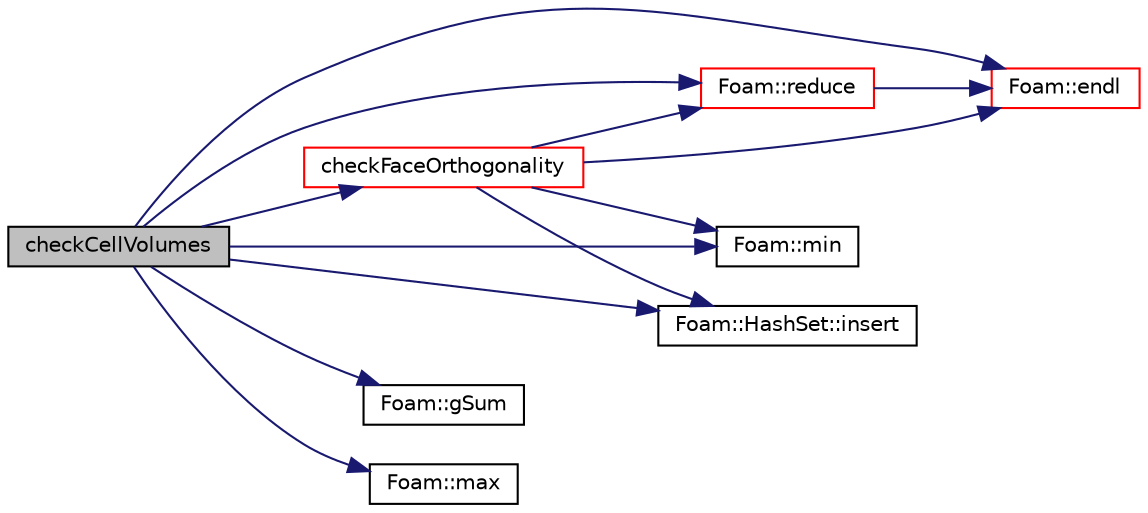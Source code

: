 digraph "checkCellVolumes"
{
  bgcolor="transparent";
  edge [fontname="Helvetica",fontsize="10",labelfontname="Helvetica",labelfontsize="10"];
  node [fontname="Helvetica",fontsize="10",shape=record];
  rankdir="LR";
  Node10501 [label="checkCellVolumes",height=0.2,width=0.4,color="black", fillcolor="grey75", style="filled", fontcolor="black"];
  Node10501 -> Node10502 [color="midnightblue",fontsize="10",style="solid",fontname="Helvetica"];
  Node10502 [label="checkFaceOrthogonality",height=0.2,width=0.4,color="red",URL="$a28685.html#a0178c6dd85f4f59b812cb200aec5c065",tooltip="Check for non-orthogonality. "];
  Node10502 -> Node10503 [color="midnightblue",fontsize="10",style="solid",fontname="Helvetica"];
  Node10503 [label="Foam::endl",height=0.2,width=0.4,color="red",URL="$a21851.html#a2db8fe02a0d3909e9351bb4275b23ce4",tooltip="Add newline and flush stream. "];
  Node10502 -> Node10508 [color="midnightblue",fontsize="10",style="solid",fontname="Helvetica"];
  Node10508 [label="Foam::min",height=0.2,width=0.4,color="black",URL="$a21851.html#a253e112ad2d56d96230ff39ea7f442dc"];
  Node10502 -> Node10510 [color="midnightblue",fontsize="10",style="solid",fontname="Helvetica"];
  Node10510 [label="Foam::HashSet::insert",height=0.2,width=0.4,color="black",URL="$a26829.html#a49f0753d9652681fc3a81f59951a0ad7",tooltip="Insert a new entry. "];
  Node10502 -> Node10511 [color="midnightblue",fontsize="10",style="solid",fontname="Helvetica"];
  Node10511 [label="Foam::reduce",height=0.2,width=0.4,color="red",URL="$a21851.html#a7ffd6af4acc2eb9ba72ee296b5ecda23"];
  Node10511 -> Node10503 [color="midnightblue",fontsize="10",style="solid",fontname="Helvetica"];
  Node10501 -> Node10503 [color="midnightblue",fontsize="10",style="solid",fontname="Helvetica"];
  Node10501 -> Node10829 [color="midnightblue",fontsize="10",style="solid",fontname="Helvetica"];
  Node10829 [label="Foam::gSum",height=0.2,width=0.4,color="black",URL="$a21851.html#a11b1ebb4c53ad062332767d75ca96328"];
  Node10501 -> Node10510 [color="midnightblue",fontsize="10",style="solid",fontname="Helvetica"];
  Node10501 -> Node10533 [color="midnightblue",fontsize="10",style="solid",fontname="Helvetica"];
  Node10533 [label="Foam::max",height=0.2,width=0.4,color="black",URL="$a21851.html#ac993e906cf2774ae77e666bc24e81733"];
  Node10501 -> Node10508 [color="midnightblue",fontsize="10",style="solid",fontname="Helvetica"];
  Node10501 -> Node10511 [color="midnightblue",fontsize="10",style="solid",fontname="Helvetica"];
}
